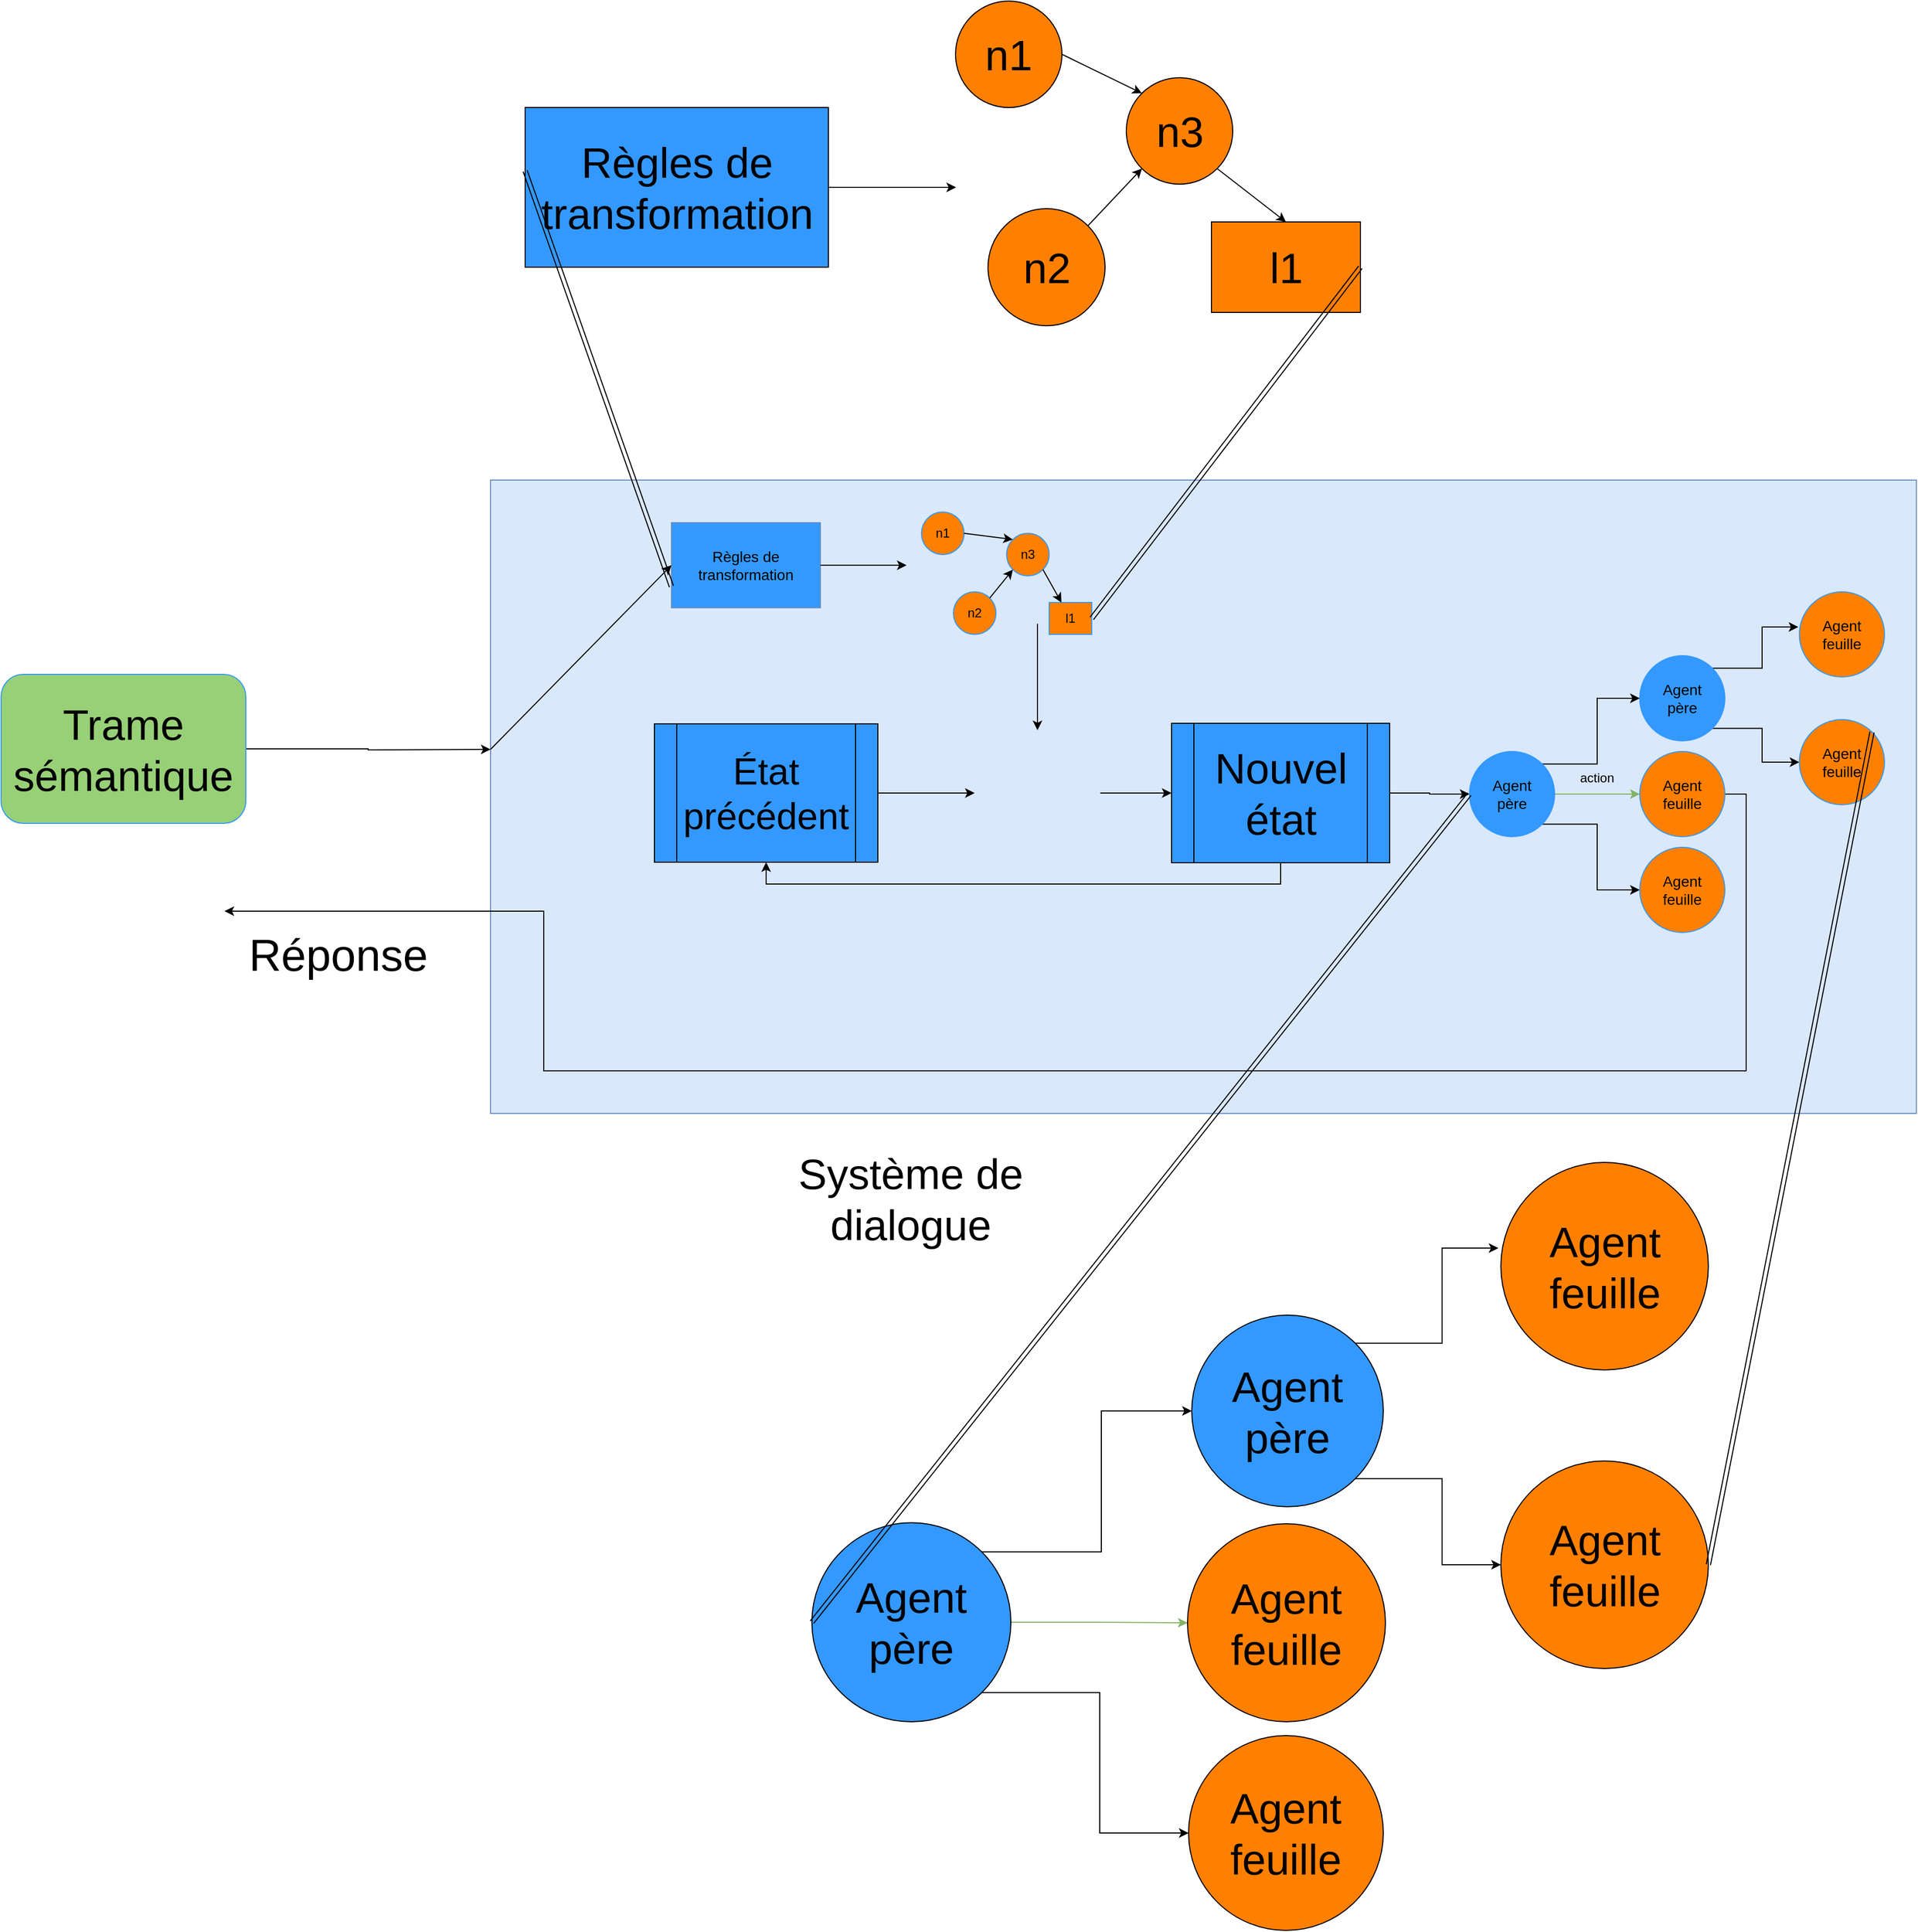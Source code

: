 <mxfile version="10.7.7" type="device"><diagram id="lExLXjc1cdtKiexNxYVn" name="Page-1"><mxGraphModel dx="5996" dy="3376" grid="1" gridSize="10" guides="1" tooltips="1" connect="1" arrows="1" fold="1" page="1" pageScale="1" pageWidth="850" pageHeight="1100" math="0" shadow="0"><root><mxCell id="0"/><mxCell id="1" parent="0"/><mxCell id="O8RZcoKPKGXI0C-UQxa_-27" value="" style="rounded=0;whiteSpace=wrap;html=1;strokeColor=#6c8ebf;fillColor=#dae8fc;" parent="1" vertex="1"><mxGeometry x="-580" y="-125" width="1340" height="595" as="geometry"/></mxCell><mxCell id="lvxdYItzJVjIvdjhRI7E-30" style="edgeStyle=orthogonalEdgeStyle;rounded=0;orthogonalLoop=1;jettySize=auto;html=1;exitX=1;exitY=0;exitDx=0;exitDy=0;entryX=-0.012;entryY=0.413;entryDx=0;entryDy=0;entryPerimeter=0;" parent="1" source="lvxdYItzJVjIvdjhRI7E-17" target="lvxdYItzJVjIvdjhRI7E-23" edge="1"><mxGeometry relative="1" as="geometry"/></mxCell><mxCell id="lvxdYItzJVjIvdjhRI7E-31" style="edgeStyle=orthogonalEdgeStyle;rounded=0;orthogonalLoop=1;jettySize=auto;html=1;exitX=1;exitY=1;exitDx=0;exitDy=0;entryX=0;entryY=0.5;entryDx=0;entryDy=0;" parent="1" source="lvxdYItzJVjIvdjhRI7E-17" target="lvxdYItzJVjIvdjhRI7E-24" edge="1"><mxGeometry relative="1" as="geometry"/></mxCell><mxCell id="lvxdYItzJVjIvdjhRI7E-17" value="&lt;div style=&quot;font-size: 14px&quot;&gt;&lt;font style=&quot;font-size: 14px&quot;&gt;Agent &lt;br&gt;&lt;/font&gt;&lt;/div&gt;&lt;div style=&quot;font-size: 14px&quot;&gt;&lt;font style=&quot;font-size: 14px&quot;&gt;père&lt;/font&gt;&lt;/div&gt;" style="ellipse;whiteSpace=wrap;html=1;aspect=fixed;strokeColor=#3399FF;fillColor=#3399FF;" parent="1" vertex="1"><mxGeometry x="500" y="40" width="80" height="80" as="geometry"/></mxCell><mxCell id="lvxdYItzJVjIvdjhRI7E-27" style="edgeStyle=orthogonalEdgeStyle;rounded=0;orthogonalLoop=1;jettySize=auto;html=1;exitX=1;exitY=0.5;exitDx=0;exitDy=0;entryX=0;entryY=0.5;entryDx=0;entryDy=0;fillColor=#d5e8d4;strokeColor=#82b366;" parent="1" source="lvxdYItzJVjIvdjhRI7E-18" target="lvxdYItzJVjIvdjhRI7E-21" edge="1"><mxGeometry relative="1" as="geometry"/></mxCell><mxCell id="lvxdYItzJVjIvdjhRI7E-28" style="edgeStyle=orthogonalEdgeStyle;rounded=0;orthogonalLoop=1;jettySize=auto;html=1;exitX=1;exitY=0;exitDx=0;exitDy=0;entryX=0;entryY=0.5;entryDx=0;entryDy=0;" parent="1" source="lvxdYItzJVjIvdjhRI7E-18" target="lvxdYItzJVjIvdjhRI7E-17" edge="1"><mxGeometry relative="1" as="geometry"/></mxCell><mxCell id="lvxdYItzJVjIvdjhRI7E-29" style="edgeStyle=orthogonalEdgeStyle;rounded=0;orthogonalLoop=1;jettySize=auto;html=1;exitX=1;exitY=1;exitDx=0;exitDy=0;entryX=0;entryY=0.5;entryDx=0;entryDy=0;" parent="1" source="lvxdYItzJVjIvdjhRI7E-18" target="lvxdYItzJVjIvdjhRI7E-22" edge="1"><mxGeometry relative="1" as="geometry"/></mxCell><mxCell id="lvxdYItzJVjIvdjhRI7E-18" value="&lt;div style=&quot;font-size: 14px&quot;&gt;&lt;font style=&quot;font-size: 14px&quot;&gt;Agent &lt;br&gt;&lt;/font&gt;&lt;/div&gt;&lt;div style=&quot;font-size: 14px&quot;&gt;&lt;font style=&quot;font-size: 14px&quot;&gt;père&lt;/font&gt;&lt;/div&gt;" style="ellipse;whiteSpace=wrap;html=1;aspect=fixed;strokeColor=#3399FF;fillColor=#3399FF;" parent="1" vertex="1"><mxGeometry x="340" y="130" width="80" height="80" as="geometry"/></mxCell><mxCell id="O8RZcoKPKGXI0C-UQxa_-24" style="edgeStyle=orthogonalEdgeStyle;rounded=0;orthogonalLoop=1;jettySize=auto;html=1;exitX=1;exitY=0.5;exitDx=0;exitDy=0;" parent="1" source="lvxdYItzJVjIvdjhRI7E-21" edge="1"><mxGeometry relative="1" as="geometry"><mxPoint x="-830" y="280" as="targetPoint"/><Array as="points"><mxPoint x="600" y="170"/><mxPoint x="600" y="430"/><mxPoint x="-530" y="430"/></Array></mxGeometry></mxCell><mxCell id="lvxdYItzJVjIvdjhRI7E-21" value="&lt;div style=&quot;font-size: 14px&quot;&gt;&lt;font style=&quot;font-size: 14px&quot;&gt;Agent&lt;/font&gt;&lt;/div&gt;&lt;div style=&quot;font-size: 14px&quot;&gt;&lt;font style=&quot;font-size: 14px&quot;&gt;feuille&lt;br&gt;&lt;/font&gt;&lt;/div&gt;" style="ellipse;whiteSpace=wrap;html=1;aspect=fixed;strokeColor=#3399FF;fillColor=#FF8000;" parent="1" vertex="1"><mxGeometry x="500" y="130" width="80" height="80" as="geometry"/></mxCell><mxCell id="lvxdYItzJVjIvdjhRI7E-22" value="&lt;div style=&quot;font-size: 14px&quot;&gt;&lt;font style=&quot;font-size: 14px&quot;&gt;Agent&lt;/font&gt;&lt;/div&gt;&lt;div style=&quot;font-size: 14px&quot;&gt;&lt;font style=&quot;font-size: 14px&quot;&gt;feuille&lt;br&gt;&lt;/font&gt;&lt;/div&gt;" style="ellipse;whiteSpace=wrap;html=1;aspect=fixed;strokeColor=#3399FF;fillColor=#FF8000;" parent="1" vertex="1"><mxGeometry x="500" y="220" width="80" height="80" as="geometry"/></mxCell><mxCell id="lvxdYItzJVjIvdjhRI7E-23" value="&lt;div style=&quot;font-size: 14px&quot;&gt;&lt;font style=&quot;font-size: 14px&quot;&gt;Agent&lt;/font&gt;&lt;/div&gt;&lt;div style=&quot;font-size: 14px&quot;&gt;&lt;font style=&quot;font-size: 14px&quot;&gt;feuille&lt;br&gt;&lt;/font&gt;&lt;/div&gt;" style="ellipse;whiteSpace=wrap;html=1;aspect=fixed;strokeColor=#3399FF;fillColor=#FF8000;" parent="1" vertex="1"><mxGeometry x="650" y="-20" width="80" height="80" as="geometry"/></mxCell><mxCell id="lvxdYItzJVjIvdjhRI7E-24" value="&lt;div style=&quot;font-size: 14px&quot;&gt;&lt;font style=&quot;font-size: 14px&quot;&gt;Agent&lt;/font&gt;&lt;/div&gt;&lt;div style=&quot;font-size: 14px&quot;&gt;&lt;font style=&quot;font-size: 14px&quot;&gt;feuille&lt;br&gt;&lt;/font&gt;&lt;/div&gt;" style="ellipse;whiteSpace=wrap;html=1;aspect=fixed;strokeColor=#3399FF;fillColor=#FF8000;" parent="1" vertex="1"><mxGeometry x="650" y="100" width="80" height="80" as="geometry"/></mxCell><mxCell id="lvxdYItzJVjIvdjhRI7E-36" value="action" style="text;html=1;strokeColor=none;fillColor=none;align=center;verticalAlign=middle;whiteSpace=wrap;rounded=0;" parent="1" vertex="1"><mxGeometry x="440" y="145" width="40" height="20" as="geometry"/></mxCell><mxCell id="O8RZcoKPKGXI0C-UQxa_-1" value="&lt;div style=&quot;font-size: 14px&quot;&gt;&lt;font style=&quot;font-size: 14px&quot;&gt;Règles de&lt;/font&gt;&lt;/div&gt;&lt;div style=&quot;font-size: 14px&quot;&gt;&lt;font style=&quot;font-size: 14px&quot;&gt; transformation&lt;/font&gt;&lt;/div&gt;" style="rounded=0;whiteSpace=wrap;html=1;fillColor=#3399FF;strokeColor=#6c8ebf;" parent="1" vertex="1"><mxGeometry x="-410" y="-85" width="140" height="80" as="geometry"/></mxCell><mxCell id="O8RZcoKPKGXI0C-UQxa_-13" style="edgeStyle=orthogonalEdgeStyle;rounded=0;orthogonalLoop=1;jettySize=auto;html=1;exitX=1;exitY=0.5;exitDx=0;exitDy=0;" parent="1" source="O8RZcoKPKGXI0C-UQxa_-2" edge="1"><mxGeometry relative="1" as="geometry"><mxPoint x="-580" y="128" as="targetPoint"/></mxGeometry></mxCell><mxCell id="O8RZcoKPKGXI0C-UQxa_-2" value="&lt;font style=&quot;font-size: 40px&quot;&gt;Trame sémantique&lt;/font&gt;" style="rounded=1;whiteSpace=wrap;html=1;fillColor=#97D077;strokeColor=#3399FF;" parent="1" vertex="1"><mxGeometry x="-1040" y="57.5" width="230" height="140" as="geometry"/></mxCell><mxCell id="O8RZcoKPKGXI0C-UQxa_-4" value="" style="endArrow=classic;html=1;entryX=0;entryY=0.5;entryDx=0;entryDy=0;" parent="1" source="O8RZcoKPKGXI0C-UQxa_-1" edge="1"><mxGeometry width="50" height="50" relative="1" as="geometry"><mxPoint x="-305" y="155" as="sourcePoint"/><mxPoint x="-189" y="-45" as="targetPoint"/></mxGeometry></mxCell><mxCell id="O8RZcoKPKGXI0C-UQxa_-5" value="n1" style="ellipse;whiteSpace=wrap;html=1;aspect=fixed;strokeColor=#3399FF;fillColor=#FF8000;" parent="1" vertex="1"><mxGeometry x="-175" y="-95" width="40" height="40" as="geometry"/></mxCell><mxCell id="O8RZcoKPKGXI0C-UQxa_-6" value="n2" style="ellipse;whiteSpace=wrap;html=1;aspect=fixed;strokeColor=#3399FF;fillColor=#FF8000;" parent="1" vertex="1"><mxGeometry x="-145" y="-20" width="40" height="40" as="geometry"/></mxCell><mxCell id="O8RZcoKPKGXI0C-UQxa_-7" value="n3" style="ellipse;whiteSpace=wrap;html=1;aspect=fixed;strokeColor=#3399FF;fillColor=#FF8000;" parent="1" vertex="1"><mxGeometry x="-95" y="-75" width="40" height="40" as="geometry"/></mxCell><mxCell id="O8RZcoKPKGXI0C-UQxa_-8" value="l1" style="rounded=0;whiteSpace=wrap;html=1;strokeColor=#3399FF;fillColor=#FF8000;" parent="1" vertex="1"><mxGeometry x="-55" y="-10" width="40" height="30" as="geometry"/></mxCell><mxCell id="O8RZcoKPKGXI0C-UQxa_-9" value="" style="endArrow=classic;html=1;exitX=1;exitY=0;exitDx=0;exitDy=0;entryX=0;entryY=1;entryDx=0;entryDy=0;" parent="1" source="O8RZcoKPKGXI0C-UQxa_-6" target="O8RZcoKPKGXI0C-UQxa_-7" edge="1"><mxGeometry width="50" height="50" relative="1" as="geometry"><mxPoint x="-195" y="175" as="sourcePoint"/><mxPoint x="-145" y="125" as="targetPoint"/></mxGeometry></mxCell><mxCell id="O8RZcoKPKGXI0C-UQxa_-10" value="" style="endArrow=classic;html=1;entryX=0;entryY=0;entryDx=0;entryDy=0;exitX=1;exitY=0.5;exitDx=0;exitDy=0;" parent="1" source="O8RZcoKPKGXI0C-UQxa_-5" target="O8RZcoKPKGXI0C-UQxa_-7" edge="1"><mxGeometry width="50" height="50" relative="1" as="geometry"><mxPoint x="-225" y="85" as="sourcePoint"/><mxPoint x="-175" y="35" as="targetPoint"/></mxGeometry></mxCell><mxCell id="O8RZcoKPKGXI0C-UQxa_-11" value="" style="endArrow=classic;html=1;exitX=1;exitY=1;exitDx=0;exitDy=0;" parent="1" source="O8RZcoKPKGXI0C-UQxa_-7" target="O8RZcoKPKGXI0C-UQxa_-8" edge="1"><mxGeometry width="50" height="50" relative="1" as="geometry"><mxPoint x="-165" y="105" as="sourcePoint"/><mxPoint x="-115" y="55" as="targetPoint"/></mxGeometry></mxCell><mxCell id="O8RZcoKPKGXI0C-UQxa_-15" value="" style="endArrow=classic;html=1;entryX=0;entryY=0.5;entryDx=0;entryDy=0;exitX=0;exitY=0.5;exitDx=0;exitDy=0;" parent="1" target="O8RZcoKPKGXI0C-UQxa_-1" edge="1"><mxGeometry width="50" height="50" relative="1" as="geometry"><mxPoint x="-580" y="128" as="sourcePoint"/><mxPoint x="-370" y="110" as="targetPoint"/></mxGeometry></mxCell><mxCell id="O8RZcoKPKGXI0C-UQxa_-18" style="edgeStyle=orthogonalEdgeStyle;rounded=0;orthogonalLoop=1;jettySize=auto;html=1;exitX=1;exitY=0.5;exitDx=0;exitDy=0;" parent="1" source="O8RZcoKPKGXI0C-UQxa_-16" target="O8RZcoKPKGXI0C-UQxa_-20" edge="1"><mxGeometry relative="1" as="geometry"><mxPoint x="-100" y="170" as="targetPoint"/></mxGeometry></mxCell><mxCell id="O8RZcoKPKGXI0C-UQxa_-16" value="&lt;font style=&quot;font-size: 35px&quot;&gt;État précédent&lt;/font&gt;" style="shape=process;whiteSpace=wrap;html=1;backgroundOutline=1;strokeColor=#000000;fillColor=#3399FF;" parent="1" vertex="1"><mxGeometry x="-426" y="104" width="210" height="130" as="geometry"/></mxCell><mxCell id="O8RZcoKPKGXI0C-UQxa_-17" value="" style="endArrow=classic;html=1;entryX=0.5;entryY=0;entryDx=0;entryDy=0;" parent="1" target="O8RZcoKPKGXI0C-UQxa_-20" edge="1"><mxGeometry width="50" height="50" relative="1" as="geometry"><mxPoint x="-66" y="10" as="sourcePoint"/><mxPoint x="-70" y="130" as="targetPoint"/></mxGeometry></mxCell><mxCell id="O8RZcoKPKGXI0C-UQxa_-22" style="edgeStyle=orthogonalEdgeStyle;rounded=0;orthogonalLoop=1;jettySize=auto;html=1;exitX=1;exitY=0.5;exitDx=0;exitDy=0;entryX=0;entryY=0.5;entryDx=0;entryDy=0;" parent="1" source="O8RZcoKPKGXI0C-UQxa_-20" target="O8RZcoKPKGXI0C-UQxa_-21" edge="1"><mxGeometry relative="1" as="geometry"/></mxCell><mxCell id="O8RZcoKPKGXI0C-UQxa_-20" value="" style="shape=image;html=1;verticalAlign=top;verticalLabelPosition=bottom;labelBackgroundColor=#ffffff;imageAspect=0;aspect=fixed;image=https://cdn3.iconfinder.com/data/icons/iconic-1/32/plus_alt-128.png;strokeColor=#000000;fillColor=#3399FF;" parent="1" vertex="1"><mxGeometry x="-125" y="110" width="118" height="118" as="geometry"/></mxCell><mxCell id="O8RZcoKPKGXI0C-UQxa_-23" style="edgeStyle=orthogonalEdgeStyle;rounded=0;orthogonalLoop=1;jettySize=auto;html=1;exitX=1;exitY=0.5;exitDx=0;exitDy=0;" parent="1" source="O8RZcoKPKGXI0C-UQxa_-21" target="lvxdYItzJVjIvdjhRI7E-18" edge="1"><mxGeometry relative="1" as="geometry"/></mxCell><mxCell id="O8RZcoKPKGXI0C-UQxa_-29" style="edgeStyle=orthogonalEdgeStyle;rounded=0;orthogonalLoop=1;jettySize=auto;html=1;exitX=0.5;exitY=1;exitDx=0;exitDy=0;entryX=0.5;entryY=1;entryDx=0;entryDy=0;" parent="1" source="O8RZcoKPKGXI0C-UQxa_-21" target="O8RZcoKPKGXI0C-UQxa_-16" edge="1"><mxGeometry relative="1" as="geometry"/></mxCell><mxCell id="O8RZcoKPKGXI0C-UQxa_-21" value="&lt;div&gt;&lt;font style=&quot;font-size: 40px&quot;&gt;Nouvel&lt;/font&gt;&lt;/div&gt;&lt;div&gt;&lt;font style=&quot;font-size: 40px&quot;&gt;état&lt;/font&gt;&lt;/div&gt;" style="shape=process;whiteSpace=wrap;html=1;backgroundOutline=1;strokeColor=#000000;fillColor=#3399FF;" parent="1" vertex="1"><mxGeometry x="60" y="103.5" width="205" height="131" as="geometry"/></mxCell><mxCell id="O8RZcoKPKGXI0C-UQxa_-25" value="&lt;font style=&quot;font-size: 42px&quot;&gt;Réponse&lt;/font&gt;" style="text;html=1;strokeColor=none;fillColor=none;align=center;verticalAlign=middle;whiteSpace=wrap;rounded=0;" parent="1" vertex="1"><mxGeometry x="-743" y="312" width="40" height="20" as="geometry"/></mxCell><mxCell id="O8RZcoKPKGXI0C-UQxa_-28" value="&lt;font style=&quot;font-size: 40px&quot;&gt;Système de dialogue&lt;br&gt;&lt;/font&gt;" style="text;html=1;strokeColor=none;fillColor=none;align=center;verticalAlign=middle;whiteSpace=wrap;rounded=0;" parent="1" vertex="1"><mxGeometry x="-355" y="539.5" width="340" height="20" as="geometry"/></mxCell><mxCell id="8oTQEcM-NTINSKVhxBkQ-39" style="edgeStyle=orthogonalEdgeStyle;rounded=0;orthogonalLoop=1;jettySize=auto;html=1;exitX=1;exitY=0;exitDx=0;exitDy=0;entryX=-0.012;entryY=0.413;entryDx=0;entryDy=0;entryPerimeter=0;" edge="1" parent="1" source="8oTQEcM-NTINSKVhxBkQ-41" target="8oTQEcM-NTINSKVhxBkQ-49"><mxGeometry relative="1" as="geometry"/></mxCell><mxCell id="8oTQEcM-NTINSKVhxBkQ-40" style="edgeStyle=orthogonalEdgeStyle;rounded=0;orthogonalLoop=1;jettySize=auto;html=1;exitX=1;exitY=1;exitDx=0;exitDy=0;entryX=0;entryY=0.5;entryDx=0;entryDy=0;" edge="1" parent="1" source="8oTQEcM-NTINSKVhxBkQ-41" target="8oTQEcM-NTINSKVhxBkQ-50"><mxGeometry relative="1" as="geometry"/></mxCell><mxCell id="8oTQEcM-NTINSKVhxBkQ-41" value="&lt;div style=&quot;font-size: 40px&quot;&gt;&lt;font style=&quot;font-size: 40px&quot;&gt;Agent &lt;br&gt;&lt;/font&gt;&lt;/div&gt;&lt;div style=&quot;font-size: 40px&quot;&gt;&lt;font style=&quot;font-size: 40px&quot;&gt;père&lt;/font&gt;&lt;/div&gt;" style="ellipse;whiteSpace=wrap;html=1;aspect=fixed;strokeColor=#000000;fillColor=#3399FF;" vertex="1" parent="1"><mxGeometry x="79" y="659.5" width="180" height="180" as="geometry"/></mxCell><mxCell id="8oTQEcM-NTINSKVhxBkQ-42" style="edgeStyle=orthogonalEdgeStyle;rounded=0;orthogonalLoop=1;jettySize=auto;html=1;exitX=1;exitY=0.5;exitDx=0;exitDy=0;entryX=0;entryY=0.5;entryDx=0;entryDy=0;fillColor=#d5e8d4;strokeColor=#82b366;" edge="1" parent="1" source="8oTQEcM-NTINSKVhxBkQ-45" target="8oTQEcM-NTINSKVhxBkQ-47"><mxGeometry relative="1" as="geometry"/></mxCell><mxCell id="8oTQEcM-NTINSKVhxBkQ-43" style="edgeStyle=orthogonalEdgeStyle;rounded=0;orthogonalLoop=1;jettySize=auto;html=1;exitX=1;exitY=0;exitDx=0;exitDy=0;entryX=0;entryY=0.5;entryDx=0;entryDy=0;" edge="1" parent="1" source="8oTQEcM-NTINSKVhxBkQ-45" target="8oTQEcM-NTINSKVhxBkQ-41"><mxGeometry relative="1" as="geometry"/></mxCell><mxCell id="8oTQEcM-NTINSKVhxBkQ-44" style="edgeStyle=orthogonalEdgeStyle;rounded=0;orthogonalLoop=1;jettySize=auto;html=1;exitX=1;exitY=1;exitDx=0;exitDy=0;entryX=0;entryY=0.5;entryDx=0;entryDy=0;" edge="1" parent="1" source="8oTQEcM-NTINSKVhxBkQ-45" target="8oTQEcM-NTINSKVhxBkQ-48"><mxGeometry relative="1" as="geometry"/></mxCell><mxCell id="8oTQEcM-NTINSKVhxBkQ-45" value="&lt;div style=&quot;font-size: 40px&quot;&gt;&lt;font style=&quot;font-size: 40px&quot;&gt;Agent &lt;br&gt;&lt;/font&gt;&lt;/div&gt;&lt;div style=&quot;font-size: 40px&quot;&gt;&lt;font style=&quot;font-size: 40px&quot;&gt;père&lt;/font&gt;&lt;/div&gt;" style="ellipse;whiteSpace=wrap;html=1;aspect=fixed;strokeColor=#000000;fillColor=#3399FF;" vertex="1" parent="1"><mxGeometry x="-278" y="854.5" width="187" height="187" as="geometry"/></mxCell><mxCell id="8oTQEcM-NTINSKVhxBkQ-47" value="&lt;div style=&quot;font-size: 40px&quot;&gt;&lt;font style=&quot;font-size: 40px&quot;&gt;Agent&lt;/font&gt;&lt;/div&gt;&lt;div style=&quot;font-size: 40px&quot;&gt;&lt;font style=&quot;font-size: 40px&quot;&gt;feuille&lt;br&gt;&lt;/font&gt;&lt;/div&gt;" style="ellipse;whiteSpace=wrap;html=1;aspect=fixed;strokeColor=#000000;fillColor=#FF8000;" vertex="1" parent="1"><mxGeometry x="75" y="855.5" width="186" height="186" as="geometry"/></mxCell><mxCell id="8oTQEcM-NTINSKVhxBkQ-48" value="&lt;div style=&quot;font-size: 40px&quot;&gt;&lt;font style=&quot;font-size: 40px&quot;&gt;Agent&lt;/font&gt;&lt;/div&gt;&lt;div style=&quot;font-size: 40px&quot;&gt;&lt;font style=&quot;font-size: 40px&quot;&gt;feuille&lt;br&gt;&lt;/font&gt;&lt;/div&gt;" style="ellipse;whiteSpace=wrap;html=1;aspect=fixed;strokeColor=#000000;fillColor=#FF8000;" vertex="1" parent="1"><mxGeometry x="76" y="1054.5" width="183" height="183" as="geometry"/></mxCell><mxCell id="8oTQEcM-NTINSKVhxBkQ-49" value="&lt;div style=&quot;font-size: 40px&quot;&gt;&lt;font style=&quot;font-size: 40px&quot;&gt;Agent&lt;/font&gt;&lt;/div&gt;&lt;div style=&quot;font-size: 40px&quot;&gt;&lt;font style=&quot;font-size: 40px&quot;&gt;feuille&lt;br&gt;&lt;/font&gt;&lt;/div&gt;" style="ellipse;whiteSpace=wrap;html=1;aspect=fixed;strokeColor=#000000;fillColor=#FF8000;" vertex="1" parent="1"><mxGeometry x="369.5" y="516" width="195" height="195" as="geometry"/></mxCell><mxCell id="8oTQEcM-NTINSKVhxBkQ-50" value="&lt;div style=&quot;font-size: 40px&quot;&gt;&lt;font style=&quot;font-size: 40px&quot;&gt;Agent&lt;/font&gt;&lt;/div&gt;&lt;div style=&quot;font-size: 40px&quot;&gt;&lt;font style=&quot;font-size: 40px&quot;&gt;feuille&lt;br&gt;&lt;/font&gt;&lt;/div&gt;" style="ellipse;whiteSpace=wrap;html=1;aspect=fixed;strokeColor=#000000;fillColor=#FF8000;" vertex="1" parent="1"><mxGeometry x="369.5" y="796.5" width="195" height="195" as="geometry"/></mxCell><mxCell id="8oTQEcM-NTINSKVhxBkQ-91" value="" style="shape=link;html=1;entryX=0;entryY=0.5;entryDx=0;entryDy=0;exitX=0;exitY=0.5;exitDx=0;exitDy=0;" edge="1" parent="1" source="8oTQEcM-NTINSKVhxBkQ-45" target="lvxdYItzJVjIvdjhRI7E-18"><mxGeometry width="50" height="50" relative="1" as="geometry"><mxPoint x="160" y="640" as="sourcePoint"/><mxPoint x="210" y="590" as="targetPoint"/></mxGeometry></mxCell><mxCell id="8oTQEcM-NTINSKVhxBkQ-92" value="" style="shape=link;html=1;entryX=1;entryY=0;entryDx=0;entryDy=0;exitX=1;exitY=0.5;exitDx=0;exitDy=0;" edge="1" parent="1" source="8oTQEcM-NTINSKVhxBkQ-50" target="lvxdYItzJVjIvdjhRI7E-24"><mxGeometry width="50" height="50" relative="1" as="geometry"><mxPoint x="640" y="770" as="sourcePoint"/><mxPoint x="690" y="720" as="targetPoint"/></mxGeometry></mxCell><mxCell id="8oTQEcM-NTINSKVhxBkQ-93" value="&lt;div style=&quot;font-size: 40px&quot;&gt;&lt;font style=&quot;font-size: 40px&quot;&gt;Règles de&lt;/font&gt;&lt;/div&gt;&lt;div style=&quot;font-size: 40px&quot;&gt;&lt;font style=&quot;font-size: 40px&quot;&gt; transformation&lt;/font&gt;&lt;/div&gt;" style="rounded=0;whiteSpace=wrap;html=1;fillColor=#3399FF;strokeColor=#000000;" vertex="1" parent="1"><mxGeometry x="-547.5" y="-475" width="285" height="150" as="geometry"/></mxCell><mxCell id="8oTQEcM-NTINSKVhxBkQ-96" value="" style="endArrow=classic;html=1;" edge="1" parent="1" source="8oTQEcM-NTINSKVhxBkQ-93"><mxGeometry width="50" height="50" relative="1" as="geometry"><mxPoint x="-333" y="-200" as="sourcePoint"/><mxPoint x="-142.5" y="-400" as="targetPoint"/></mxGeometry></mxCell><mxCell id="8oTQEcM-NTINSKVhxBkQ-97" value="&lt;font style=&quot;font-size: 40px&quot;&gt;n1&lt;/font&gt;" style="ellipse;whiteSpace=wrap;html=1;aspect=fixed;strokeColor=#000000;fillColor=#FF8000;" vertex="1" parent="1"><mxGeometry x="-143" y="-575" width="100" height="100" as="geometry"/></mxCell><mxCell id="8oTQEcM-NTINSKVhxBkQ-98" value="&lt;font style=&quot;font-size: 40px&quot;&gt;n2&lt;/font&gt;" style="ellipse;whiteSpace=wrap;html=1;aspect=fixed;strokeColor=#000000;fillColor=#FF8000;" vertex="1" parent="1"><mxGeometry x="-112.5" y="-380" width="110" height="110" as="geometry"/></mxCell><mxCell id="8oTQEcM-NTINSKVhxBkQ-99" value="&lt;font style=&quot;font-size: 40px&quot;&gt;n3&lt;/font&gt;" style="ellipse;whiteSpace=wrap;html=1;aspect=fixed;strokeColor=#000000;fillColor=#FF8000;" vertex="1" parent="1"><mxGeometry x="17.5" y="-503" width="100" height="100" as="geometry"/></mxCell><mxCell id="8oTQEcM-NTINSKVhxBkQ-100" value="&lt;font style=&quot;font-size: 40px&quot;&gt;l1&lt;/font&gt;" style="rounded=0;whiteSpace=wrap;html=1;strokeColor=#000000;fillColor=#FF8000;" vertex="1" parent="1"><mxGeometry x="97.5" y="-367.5" width="140" height="85" as="geometry"/></mxCell><mxCell id="8oTQEcM-NTINSKVhxBkQ-101" value="" style="endArrow=classic;html=1;exitX=1;exitY=0;exitDx=0;exitDy=0;entryX=0;entryY=1;entryDx=0;entryDy=0;" edge="1" parent="1" source="8oTQEcM-NTINSKVhxBkQ-98" target="8oTQEcM-NTINSKVhxBkQ-99"><mxGeometry width="50" height="50" relative="1" as="geometry"><mxPoint x="-83" y="-193" as="sourcePoint"/><mxPoint x="-33" y="-243" as="targetPoint"/></mxGeometry></mxCell><mxCell id="8oTQEcM-NTINSKVhxBkQ-102" value="" style="endArrow=classic;html=1;entryX=0;entryY=0;entryDx=0;entryDy=0;exitX=1;exitY=0.5;exitDx=0;exitDy=0;" edge="1" parent="1" source="8oTQEcM-NTINSKVhxBkQ-97" target="8oTQEcM-NTINSKVhxBkQ-99"><mxGeometry width="50" height="50" relative="1" as="geometry"><mxPoint x="-113" y="-283" as="sourcePoint"/><mxPoint x="-63" y="-333" as="targetPoint"/></mxGeometry></mxCell><mxCell id="8oTQEcM-NTINSKVhxBkQ-103" value="" style="endArrow=classic;html=1;exitX=1;exitY=1;exitDx=0;exitDy=0;entryX=0.5;entryY=0;entryDx=0;entryDy=0;" edge="1" parent="1" source="8oTQEcM-NTINSKVhxBkQ-99" target="8oTQEcM-NTINSKVhxBkQ-100"><mxGeometry width="50" height="50" relative="1" as="geometry"><mxPoint x="-53" y="-263" as="sourcePoint"/><mxPoint x="-3" y="-313" as="targetPoint"/></mxGeometry></mxCell><mxCell id="8oTQEcM-NTINSKVhxBkQ-104" value="" style="shape=link;html=1;entryX=0;entryY=0.397;entryDx=0;entryDy=0;exitX=0;exitY=0.75;exitDx=0;exitDy=0;entryPerimeter=0;" edge="1" parent="1" source="O8RZcoKPKGXI0C-UQxa_-1" target="8oTQEcM-NTINSKVhxBkQ-93"><mxGeometry width="50" height="50" relative="1" as="geometry"><mxPoint x="-700" y="-160" as="sourcePoint"/><mxPoint x="-550" y="-400.5" as="targetPoint"/></mxGeometry></mxCell><mxCell id="8oTQEcM-NTINSKVhxBkQ-106" value="" style="shape=link;html=1;entryX=1;entryY=0.5;entryDx=0;entryDy=0;exitX=1;exitY=0.5;exitDx=0;exitDy=0;" edge="1" parent="1" source="O8RZcoKPKGXI0C-UQxa_-8" target="8oTQEcM-NTINSKVhxBkQ-100"><mxGeometry width="50" height="50" relative="1" as="geometry"><mxPoint x="330" y="-230" as="sourcePoint"/><mxPoint x="380" y="-280" as="targetPoint"/></mxGeometry></mxCell></root></mxGraphModel></diagram></mxfile>